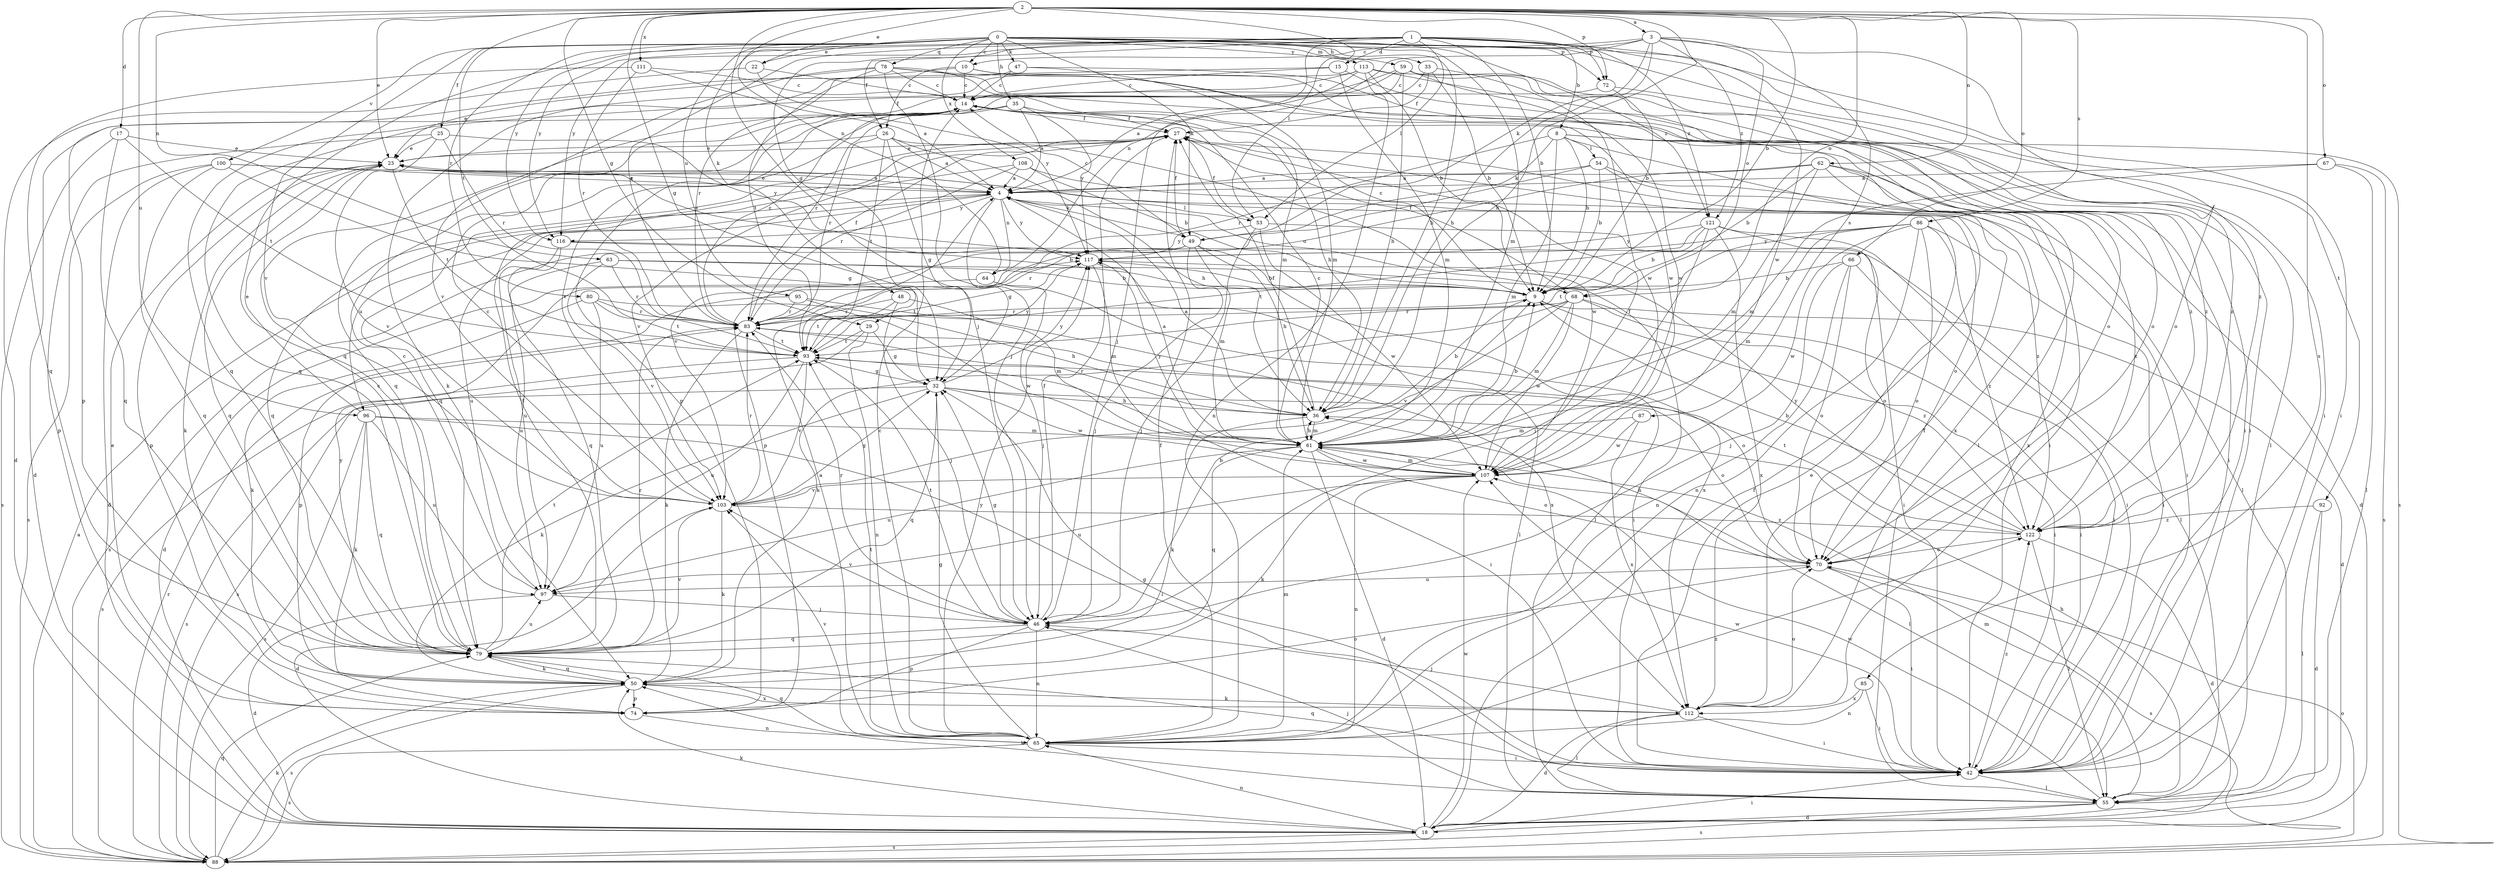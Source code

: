 strict digraph  {
0;
1;
2;
3;
4;
8;
9;
10;
14;
15;
17;
18;
22;
23;
25;
26;
27;
29;
32;
33;
35;
36;
42;
46;
47;
48;
49;
50;
53;
54;
55;
59;
61;
62;
63;
64;
65;
66;
67;
68;
70;
72;
74;
78;
79;
80;
83;
85;
86;
87;
88;
92;
93;
95;
96;
97;
100;
103;
107;
108;
111;
112;
113;
116;
117;
121;
122;
0 -> 10  [label=c];
0 -> 22  [label=e];
0 -> 25  [label=f];
0 -> 33  [label=h];
0 -> 35  [label=h];
0 -> 36  [label=h];
0 -> 42  [label=i];
0 -> 47  [label=k];
0 -> 48  [label=k];
0 -> 49  [label=k];
0 -> 59  [label=m];
0 -> 61  [label=m];
0 -> 72  [label=p];
0 -> 78  [label=q];
0 -> 80  [label=r];
0 -> 92  [label=t];
0 -> 95  [label=u];
0 -> 100  [label=v];
0 -> 103  [label=v];
0 -> 108  [label=x];
0 -> 113  [label=y];
0 -> 116  [label=y];
0 -> 121  [label=z];
1 -> 8  [label=b];
1 -> 9  [label=b];
1 -> 15  [label=d];
1 -> 26  [label=f];
1 -> 29  [label=g];
1 -> 42  [label=i];
1 -> 46  [label=j];
1 -> 53  [label=l];
1 -> 72  [label=p];
1 -> 79  [label=q];
1 -> 83  [label=r];
1 -> 107  [label=w];
1 -> 116  [label=y];
1 -> 121  [label=z];
2 -> 3  [label=a];
2 -> 9  [label=b];
2 -> 17  [label=d];
2 -> 22  [label=e];
2 -> 23  [label=e];
2 -> 29  [label=g];
2 -> 32  [label=g];
2 -> 36  [label=h];
2 -> 46  [label=j];
2 -> 53  [label=l];
2 -> 62  [label=n];
2 -> 63  [label=n];
2 -> 64  [label=n];
2 -> 66  [label=o];
2 -> 67  [label=o];
2 -> 68  [label=o];
2 -> 72  [label=p];
2 -> 85  [label=s];
2 -> 86  [label=s];
2 -> 93  [label=t];
2 -> 96  [label=u];
2 -> 111  [label=x];
3 -> 10  [label=c];
3 -> 36  [label=h];
3 -> 49  [label=k];
3 -> 64  [label=n];
3 -> 68  [label=o];
3 -> 87  [label=s];
3 -> 116  [label=y];
3 -> 121  [label=z];
3 -> 122  [label=z];
4 -> 23  [label=e];
4 -> 32  [label=g];
4 -> 49  [label=k];
4 -> 53  [label=l];
4 -> 64  [label=n];
4 -> 68  [label=o];
4 -> 96  [label=u];
4 -> 97  [label=u];
4 -> 116  [label=y];
4 -> 117  [label=y];
8 -> 9  [label=b];
8 -> 42  [label=i];
8 -> 49  [label=k];
8 -> 54  [label=l];
8 -> 61  [label=m];
8 -> 83  [label=r];
8 -> 88  [label=s];
8 -> 112  [label=x];
9 -> 14  [label=c];
9 -> 18  [label=d];
9 -> 42  [label=i];
9 -> 83  [label=r];
10 -> 14  [label=c];
10 -> 26  [label=f];
10 -> 70  [label=o];
10 -> 83  [label=r];
10 -> 107  [label=w];
14 -> 27  [label=f];
14 -> 36  [label=h];
14 -> 42  [label=i];
14 -> 79  [label=q];
15 -> 14  [label=c];
15 -> 42  [label=i];
15 -> 50  [label=k];
15 -> 61  [label=m];
17 -> 23  [label=e];
17 -> 79  [label=q];
17 -> 88  [label=s];
17 -> 93  [label=t];
18 -> 27  [label=f];
18 -> 42  [label=i];
18 -> 50  [label=k];
18 -> 65  [label=n];
18 -> 88  [label=s];
18 -> 107  [label=w];
22 -> 14  [label=c];
22 -> 18  [label=d];
22 -> 117  [label=y];
23 -> 4  [label=a];
23 -> 50  [label=k];
23 -> 74  [label=p];
23 -> 79  [label=q];
23 -> 93  [label=t];
25 -> 23  [label=e];
25 -> 74  [label=p];
25 -> 83  [label=r];
25 -> 103  [label=v];
25 -> 117  [label=y];
26 -> 4  [label=a];
26 -> 23  [label=e];
26 -> 32  [label=g];
26 -> 36  [label=h];
26 -> 83  [label=r];
26 -> 93  [label=t];
26 -> 107  [label=w];
27 -> 23  [label=e];
27 -> 79  [label=q];
27 -> 103  [label=v];
29 -> 32  [label=g];
29 -> 65  [label=n];
29 -> 88  [label=s];
29 -> 93  [label=t];
32 -> 36  [label=h];
32 -> 50  [label=k];
32 -> 70  [label=o];
32 -> 79  [label=q];
32 -> 88  [label=s];
32 -> 107  [label=w];
32 -> 117  [label=y];
33 -> 9  [label=b];
33 -> 14  [label=c];
33 -> 27  [label=f];
33 -> 107  [label=w];
35 -> 4  [label=a];
35 -> 18  [label=d];
35 -> 27  [label=f];
35 -> 83  [label=r];
35 -> 117  [label=y];
36 -> 4  [label=a];
36 -> 9  [label=b];
36 -> 27  [label=f];
36 -> 50  [label=k];
36 -> 61  [label=m];
36 -> 83  [label=r];
42 -> 23  [label=e];
42 -> 32  [label=g];
42 -> 55  [label=l];
42 -> 79  [label=q];
42 -> 107  [label=w];
42 -> 122  [label=z];
46 -> 9  [label=b];
46 -> 27  [label=f];
46 -> 32  [label=g];
46 -> 65  [label=n];
46 -> 74  [label=p];
46 -> 79  [label=q];
46 -> 83  [label=r];
46 -> 93  [label=t];
46 -> 103  [label=v];
47 -> 14  [label=c];
47 -> 55  [label=l];
47 -> 61  [label=m];
47 -> 74  [label=p];
48 -> 46  [label=j];
48 -> 61  [label=m];
48 -> 83  [label=r];
48 -> 93  [label=t];
49 -> 14  [label=c];
49 -> 27  [label=f];
49 -> 36  [label=h];
49 -> 46  [label=j];
49 -> 55  [label=l];
49 -> 61  [label=m];
49 -> 83  [label=r];
49 -> 88  [label=s];
50 -> 74  [label=p];
50 -> 79  [label=q];
50 -> 88  [label=s];
50 -> 112  [label=x];
53 -> 27  [label=f];
53 -> 42  [label=i];
53 -> 46  [label=j];
53 -> 107  [label=w];
53 -> 117  [label=y];
54 -> 4  [label=a];
54 -> 9  [label=b];
54 -> 42  [label=i];
54 -> 55  [label=l];
54 -> 74  [label=p];
55 -> 18  [label=d];
55 -> 36  [label=h];
55 -> 46  [label=j];
55 -> 50  [label=k];
55 -> 61  [label=m];
55 -> 88  [label=s];
55 -> 107  [label=w];
59 -> 14  [label=c];
59 -> 36  [label=h];
59 -> 55  [label=l];
59 -> 74  [label=p];
59 -> 79  [label=q];
59 -> 107  [label=w];
59 -> 122  [label=z];
61 -> 4  [label=a];
61 -> 9  [label=b];
61 -> 14  [label=c];
61 -> 18  [label=d];
61 -> 36  [label=h];
61 -> 55  [label=l];
61 -> 70  [label=o];
61 -> 79  [label=q];
61 -> 97  [label=u];
61 -> 107  [label=w];
61 -> 117  [label=y];
62 -> 4  [label=a];
62 -> 9  [label=b];
62 -> 18  [label=d];
62 -> 61  [label=m];
62 -> 103  [label=v];
62 -> 112  [label=x];
62 -> 122  [label=z];
63 -> 9  [label=b];
63 -> 42  [label=i];
63 -> 83  [label=r];
63 -> 97  [label=u];
63 -> 103  [label=v];
64 -> 18  [label=d];
64 -> 46  [label=j];
64 -> 112  [label=x];
65 -> 4  [label=a];
65 -> 14  [label=c];
65 -> 27  [label=f];
65 -> 32  [label=g];
65 -> 42  [label=i];
65 -> 61  [label=m];
65 -> 79  [label=q];
65 -> 88  [label=s];
65 -> 93  [label=t];
65 -> 103  [label=v];
65 -> 117  [label=y];
65 -> 122  [label=z];
66 -> 9  [label=b];
66 -> 42  [label=i];
66 -> 46  [label=j];
66 -> 65  [label=n];
66 -> 70  [label=o];
67 -> 4  [label=a];
67 -> 55  [label=l];
67 -> 61  [label=m];
67 -> 88  [label=s];
68 -> 27  [label=f];
68 -> 42  [label=i];
68 -> 50  [label=k];
68 -> 61  [label=m];
68 -> 83  [label=r];
68 -> 103  [label=v];
68 -> 107  [label=w];
68 -> 122  [label=z];
70 -> 36  [label=h];
70 -> 42  [label=i];
70 -> 88  [label=s];
70 -> 97  [label=u];
72 -> 9  [label=b];
72 -> 70  [label=o];
72 -> 103  [label=v];
74 -> 23  [label=e];
74 -> 65  [label=n];
74 -> 70  [label=o];
78 -> 14  [label=c];
78 -> 23  [label=e];
78 -> 46  [label=j];
78 -> 61  [label=m];
78 -> 70  [label=o];
78 -> 93  [label=t];
78 -> 103  [label=v];
78 -> 122  [label=z];
79 -> 14  [label=c];
79 -> 27  [label=f];
79 -> 50  [label=k];
79 -> 83  [label=r];
79 -> 93  [label=t];
79 -> 97  [label=u];
79 -> 103  [label=v];
79 -> 117  [label=y];
80 -> 36  [label=h];
80 -> 50  [label=k];
80 -> 83  [label=r];
80 -> 93  [label=t];
80 -> 97  [label=u];
83 -> 14  [label=c];
83 -> 27  [label=f];
83 -> 50  [label=k];
83 -> 70  [label=o];
83 -> 93  [label=t];
85 -> 42  [label=i];
85 -> 65  [label=n];
85 -> 112  [label=x];
86 -> 42  [label=i];
86 -> 61  [label=m];
86 -> 65  [label=n];
86 -> 70  [label=o];
86 -> 93  [label=t];
86 -> 107  [label=w];
86 -> 117  [label=y];
86 -> 122  [label=z];
87 -> 61  [label=m];
87 -> 107  [label=w];
87 -> 112  [label=x];
88 -> 4  [label=a];
88 -> 50  [label=k];
88 -> 70  [label=o];
88 -> 79  [label=q];
88 -> 83  [label=r];
92 -> 18  [label=d];
92 -> 55  [label=l];
92 -> 122  [label=z];
93 -> 32  [label=g];
93 -> 42  [label=i];
93 -> 88  [label=s];
93 -> 97  [label=u];
93 -> 103  [label=v];
93 -> 117  [label=y];
95 -> 74  [label=p];
95 -> 83  [label=r];
95 -> 107  [label=w];
95 -> 112  [label=x];
96 -> 23  [label=e];
96 -> 42  [label=i];
96 -> 50  [label=k];
96 -> 61  [label=m];
96 -> 79  [label=q];
96 -> 88  [label=s];
96 -> 97  [label=u];
97 -> 14  [label=c];
97 -> 18  [label=d];
97 -> 46  [label=j];
100 -> 4  [label=a];
100 -> 18  [label=d];
100 -> 32  [label=g];
100 -> 70  [label=o];
100 -> 79  [label=q];
100 -> 88  [label=s];
103 -> 14  [label=c];
103 -> 18  [label=d];
103 -> 32  [label=g];
103 -> 50  [label=k];
103 -> 83  [label=r];
103 -> 122  [label=z];
107 -> 27  [label=f];
107 -> 50  [label=k];
107 -> 61  [label=m];
107 -> 65  [label=n];
107 -> 97  [label=u];
107 -> 103  [label=v];
108 -> 4  [label=a];
108 -> 9  [label=b];
108 -> 79  [label=q];
108 -> 83  [label=r];
108 -> 122  [label=z];
111 -> 4  [label=a];
111 -> 14  [label=c];
111 -> 79  [label=q];
111 -> 83  [label=r];
112 -> 18  [label=d];
112 -> 27  [label=f];
112 -> 42  [label=i];
112 -> 46  [label=j];
112 -> 50  [label=k];
112 -> 55  [label=l];
112 -> 70  [label=o];
113 -> 4  [label=a];
113 -> 9  [label=b];
113 -> 14  [label=c];
113 -> 42  [label=i];
113 -> 65  [label=n];
113 -> 79  [label=q];
113 -> 122  [label=z];
116 -> 9  [label=b];
116 -> 55  [label=l];
116 -> 79  [label=q];
116 -> 97  [label=u];
117 -> 9  [label=b];
117 -> 23  [label=e];
117 -> 55  [label=l];
117 -> 61  [label=m];
117 -> 93  [label=t];
121 -> 9  [label=b];
121 -> 42  [label=i];
121 -> 46  [label=j];
121 -> 70  [label=o];
121 -> 93  [label=t];
121 -> 112  [label=x];
121 -> 117  [label=y];
122 -> 9  [label=b];
122 -> 18  [label=d];
122 -> 55  [label=l];
122 -> 70  [label=o];
122 -> 93  [label=t];
122 -> 117  [label=y];
}
